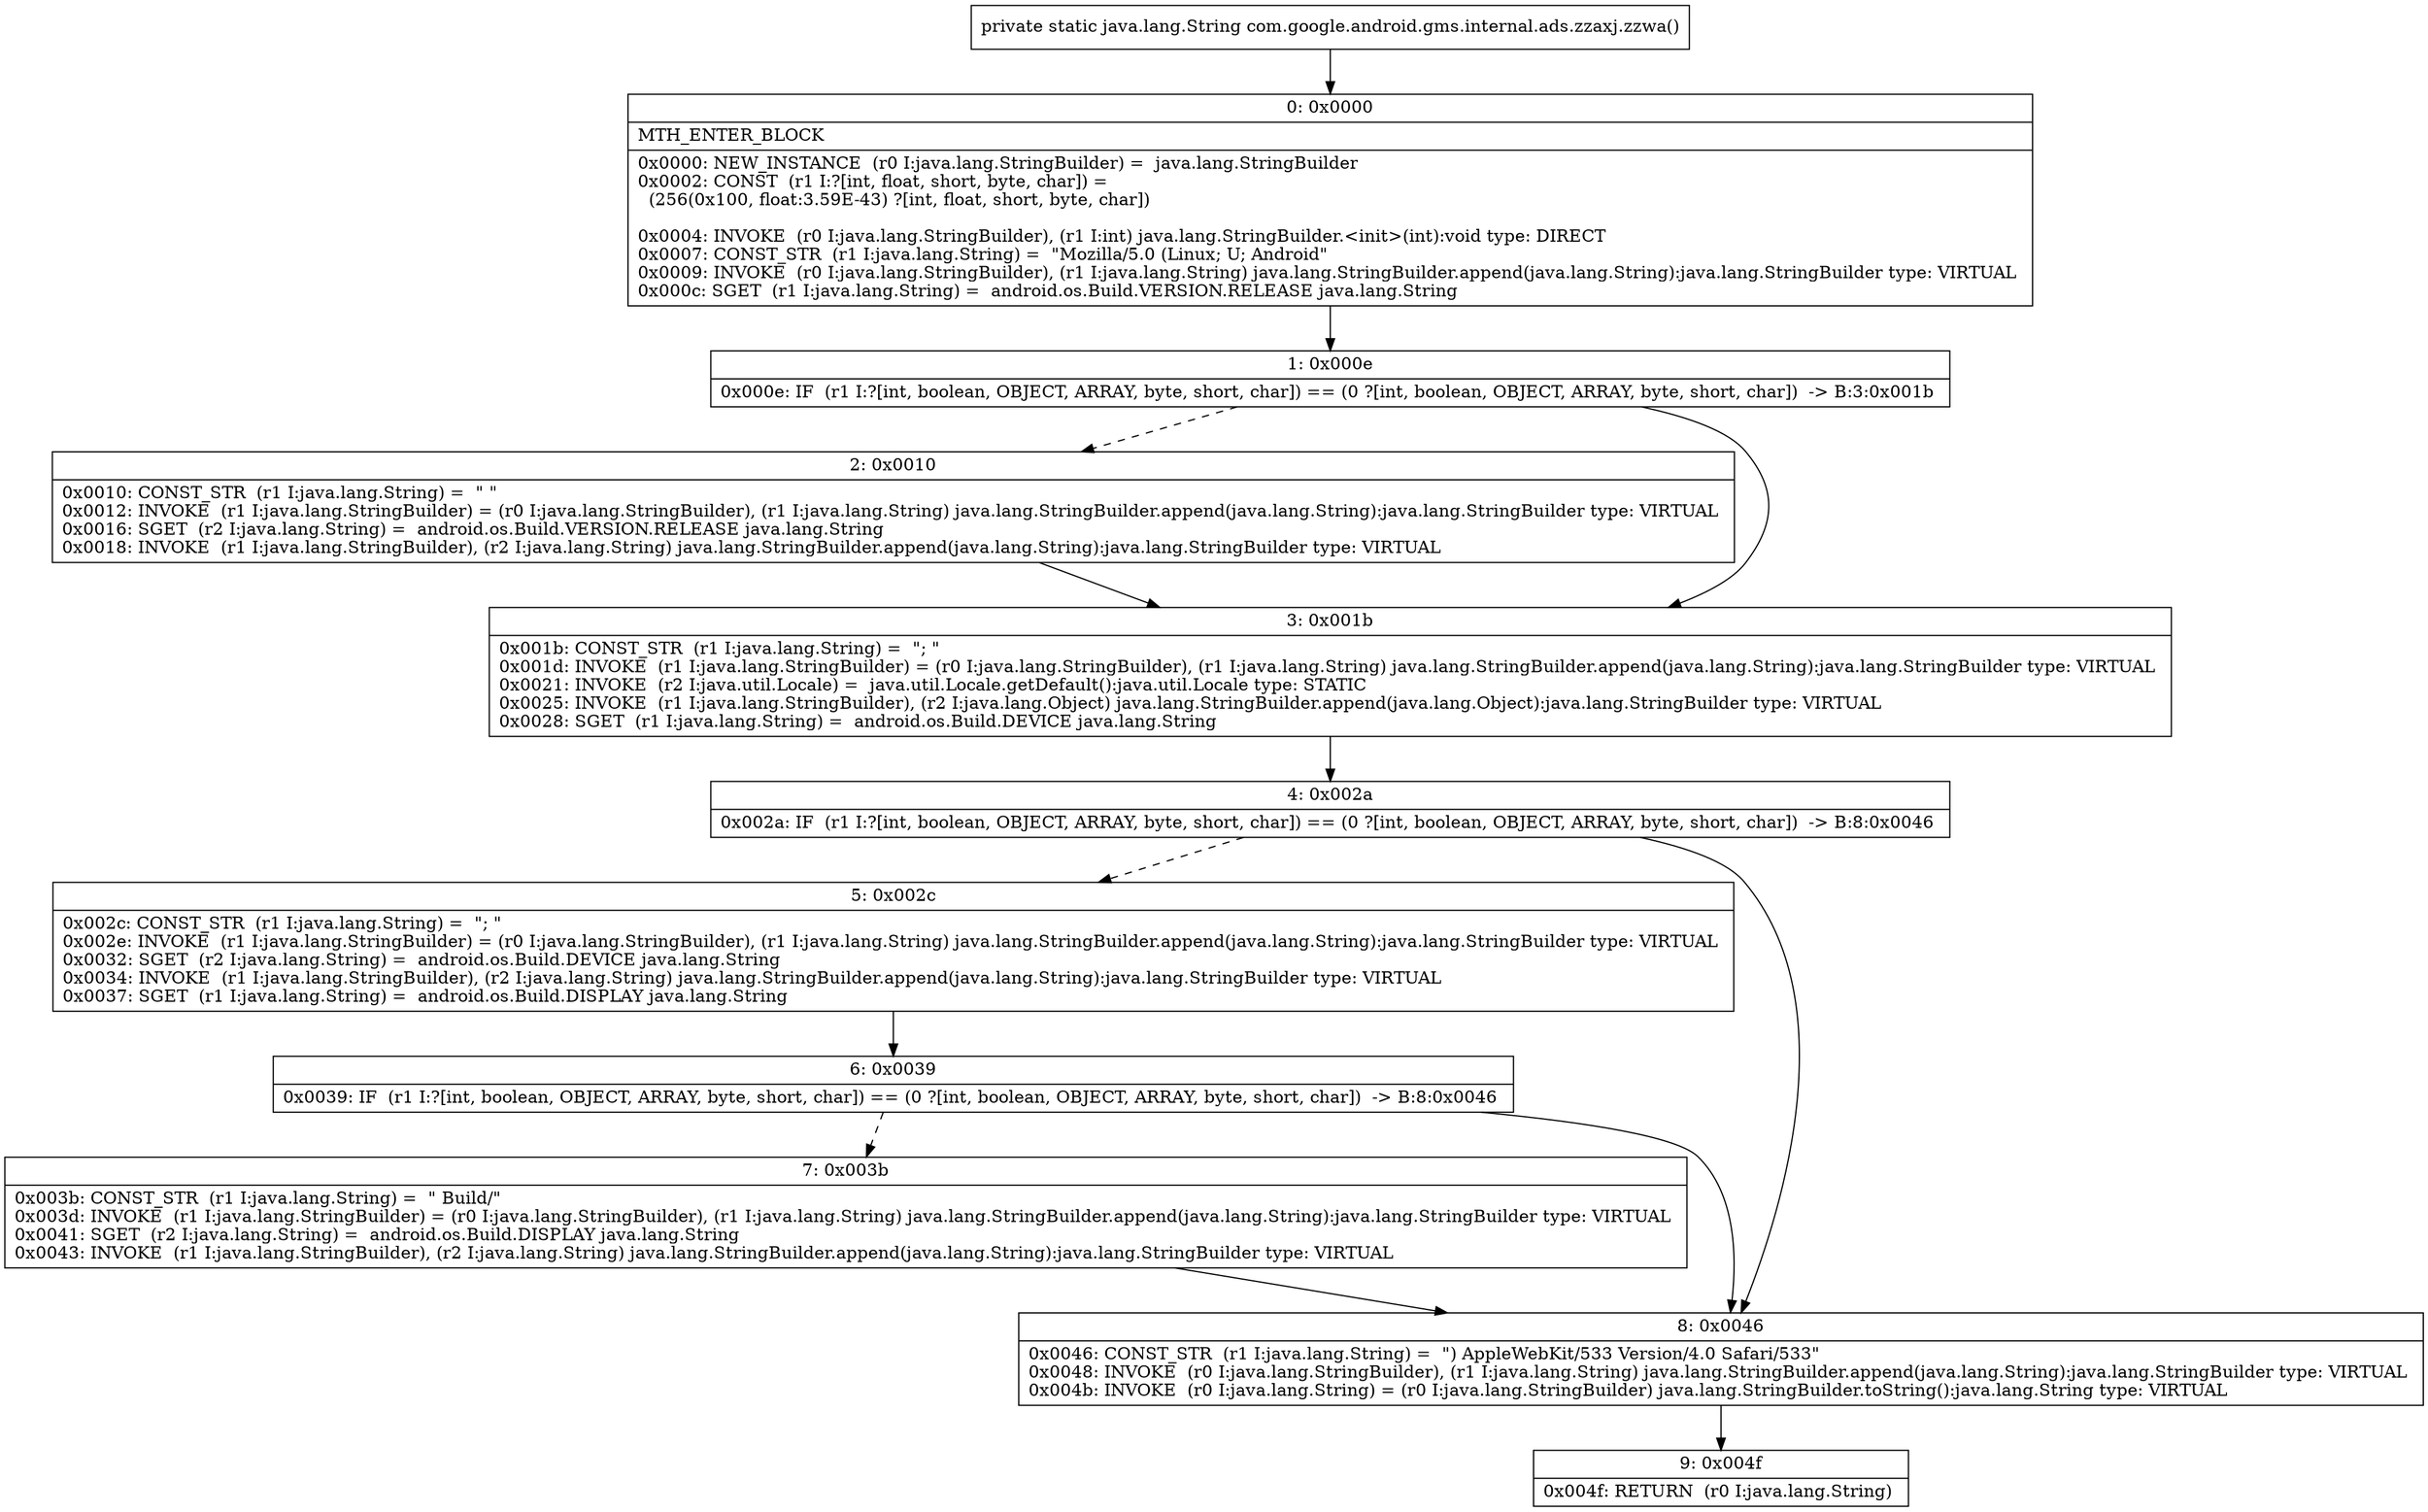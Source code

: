 digraph "CFG forcom.google.android.gms.internal.ads.zzaxj.zzwa()Ljava\/lang\/String;" {
Node_0 [shape=record,label="{0\:\ 0x0000|MTH_ENTER_BLOCK\l|0x0000: NEW_INSTANCE  (r0 I:java.lang.StringBuilder) =  java.lang.StringBuilder \l0x0002: CONST  (r1 I:?[int, float, short, byte, char]) = \l  (256(0x100, float:3.59E\-43) ?[int, float, short, byte, char])\l \l0x0004: INVOKE  (r0 I:java.lang.StringBuilder), (r1 I:int) java.lang.StringBuilder.\<init\>(int):void type: DIRECT \l0x0007: CONST_STR  (r1 I:java.lang.String) =  \"Mozilla\/5.0 (Linux; U; Android\" \l0x0009: INVOKE  (r0 I:java.lang.StringBuilder), (r1 I:java.lang.String) java.lang.StringBuilder.append(java.lang.String):java.lang.StringBuilder type: VIRTUAL \l0x000c: SGET  (r1 I:java.lang.String) =  android.os.Build.VERSION.RELEASE java.lang.String \l}"];
Node_1 [shape=record,label="{1\:\ 0x000e|0x000e: IF  (r1 I:?[int, boolean, OBJECT, ARRAY, byte, short, char]) == (0 ?[int, boolean, OBJECT, ARRAY, byte, short, char])  \-\> B:3:0x001b \l}"];
Node_2 [shape=record,label="{2\:\ 0x0010|0x0010: CONST_STR  (r1 I:java.lang.String) =  \" \" \l0x0012: INVOKE  (r1 I:java.lang.StringBuilder) = (r0 I:java.lang.StringBuilder), (r1 I:java.lang.String) java.lang.StringBuilder.append(java.lang.String):java.lang.StringBuilder type: VIRTUAL \l0x0016: SGET  (r2 I:java.lang.String) =  android.os.Build.VERSION.RELEASE java.lang.String \l0x0018: INVOKE  (r1 I:java.lang.StringBuilder), (r2 I:java.lang.String) java.lang.StringBuilder.append(java.lang.String):java.lang.StringBuilder type: VIRTUAL \l}"];
Node_3 [shape=record,label="{3\:\ 0x001b|0x001b: CONST_STR  (r1 I:java.lang.String) =  \"; \" \l0x001d: INVOKE  (r1 I:java.lang.StringBuilder) = (r0 I:java.lang.StringBuilder), (r1 I:java.lang.String) java.lang.StringBuilder.append(java.lang.String):java.lang.StringBuilder type: VIRTUAL \l0x0021: INVOKE  (r2 I:java.util.Locale) =  java.util.Locale.getDefault():java.util.Locale type: STATIC \l0x0025: INVOKE  (r1 I:java.lang.StringBuilder), (r2 I:java.lang.Object) java.lang.StringBuilder.append(java.lang.Object):java.lang.StringBuilder type: VIRTUAL \l0x0028: SGET  (r1 I:java.lang.String) =  android.os.Build.DEVICE java.lang.String \l}"];
Node_4 [shape=record,label="{4\:\ 0x002a|0x002a: IF  (r1 I:?[int, boolean, OBJECT, ARRAY, byte, short, char]) == (0 ?[int, boolean, OBJECT, ARRAY, byte, short, char])  \-\> B:8:0x0046 \l}"];
Node_5 [shape=record,label="{5\:\ 0x002c|0x002c: CONST_STR  (r1 I:java.lang.String) =  \"; \" \l0x002e: INVOKE  (r1 I:java.lang.StringBuilder) = (r0 I:java.lang.StringBuilder), (r1 I:java.lang.String) java.lang.StringBuilder.append(java.lang.String):java.lang.StringBuilder type: VIRTUAL \l0x0032: SGET  (r2 I:java.lang.String) =  android.os.Build.DEVICE java.lang.String \l0x0034: INVOKE  (r1 I:java.lang.StringBuilder), (r2 I:java.lang.String) java.lang.StringBuilder.append(java.lang.String):java.lang.StringBuilder type: VIRTUAL \l0x0037: SGET  (r1 I:java.lang.String) =  android.os.Build.DISPLAY java.lang.String \l}"];
Node_6 [shape=record,label="{6\:\ 0x0039|0x0039: IF  (r1 I:?[int, boolean, OBJECT, ARRAY, byte, short, char]) == (0 ?[int, boolean, OBJECT, ARRAY, byte, short, char])  \-\> B:8:0x0046 \l}"];
Node_7 [shape=record,label="{7\:\ 0x003b|0x003b: CONST_STR  (r1 I:java.lang.String) =  \" Build\/\" \l0x003d: INVOKE  (r1 I:java.lang.StringBuilder) = (r0 I:java.lang.StringBuilder), (r1 I:java.lang.String) java.lang.StringBuilder.append(java.lang.String):java.lang.StringBuilder type: VIRTUAL \l0x0041: SGET  (r2 I:java.lang.String) =  android.os.Build.DISPLAY java.lang.String \l0x0043: INVOKE  (r1 I:java.lang.StringBuilder), (r2 I:java.lang.String) java.lang.StringBuilder.append(java.lang.String):java.lang.StringBuilder type: VIRTUAL \l}"];
Node_8 [shape=record,label="{8\:\ 0x0046|0x0046: CONST_STR  (r1 I:java.lang.String) =  \") AppleWebKit\/533 Version\/4.0 Safari\/533\" \l0x0048: INVOKE  (r0 I:java.lang.StringBuilder), (r1 I:java.lang.String) java.lang.StringBuilder.append(java.lang.String):java.lang.StringBuilder type: VIRTUAL \l0x004b: INVOKE  (r0 I:java.lang.String) = (r0 I:java.lang.StringBuilder) java.lang.StringBuilder.toString():java.lang.String type: VIRTUAL \l}"];
Node_9 [shape=record,label="{9\:\ 0x004f|0x004f: RETURN  (r0 I:java.lang.String) \l}"];
MethodNode[shape=record,label="{private static java.lang.String com.google.android.gms.internal.ads.zzaxj.zzwa() }"];
MethodNode -> Node_0;
Node_0 -> Node_1;
Node_1 -> Node_2[style=dashed];
Node_1 -> Node_3;
Node_2 -> Node_3;
Node_3 -> Node_4;
Node_4 -> Node_5[style=dashed];
Node_4 -> Node_8;
Node_5 -> Node_6;
Node_6 -> Node_7[style=dashed];
Node_6 -> Node_8;
Node_7 -> Node_8;
Node_8 -> Node_9;
}

